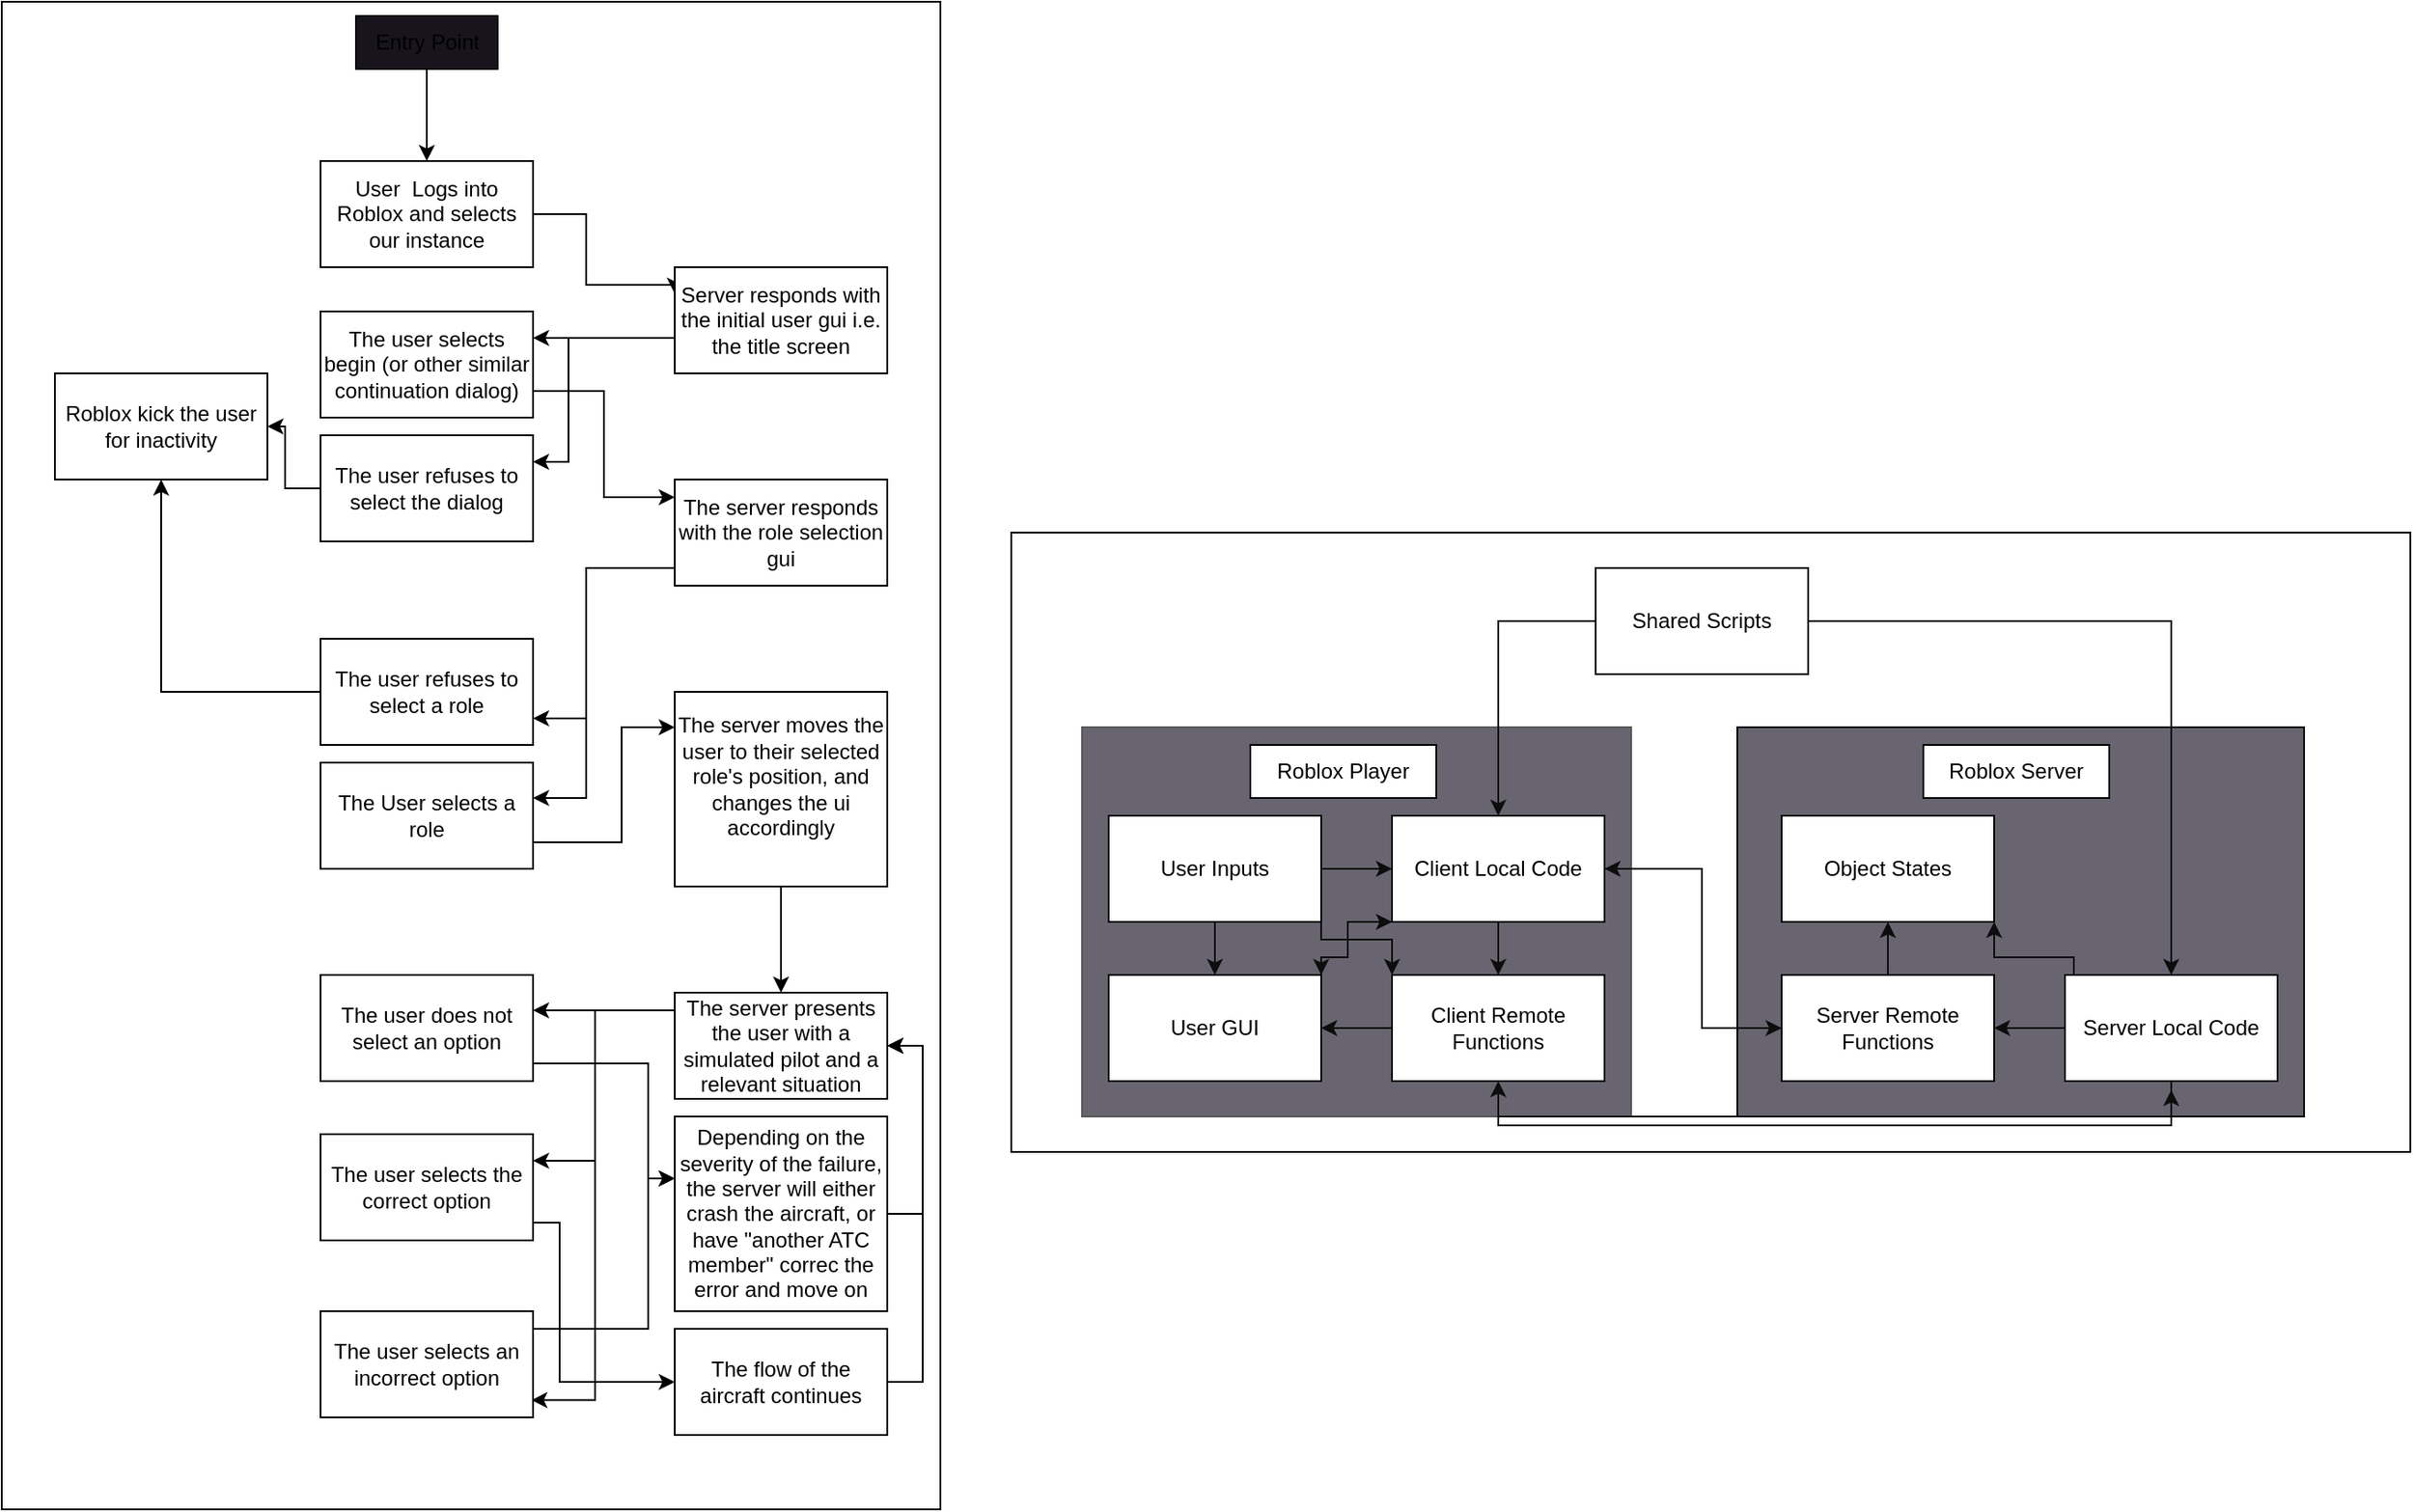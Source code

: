 <mxfile version="24.7.17">
  <diagram name="Page-1" id="lG6WEHB_7xRlGKPb3DmZ">
    <mxGraphModel dx="1999" dy="1221" grid="1" gridSize="10" guides="1" tooltips="1" connect="1" arrows="1" fold="1" page="1" pageScale="1" pageWidth="850" pageHeight="1100" math="0" shadow="0">
      <root>
        <mxCell id="0" />
        <mxCell id="1" parent="0" />
        <mxCell id="mxJHPH-Ib5QceBobgP4E-2" value="" style="whiteSpace=wrap;html=1;fillColor=#FFFFFF;" vertex="1" parent="1">
          <mxGeometry x="550" y="310" width="790" height="350" as="geometry" />
        </mxCell>
        <mxCell id="mxJHPH-Ib5QceBobgP4E-6" value="" style="whiteSpace=wrap;html=1;fillColor=#686570;" vertex="1" parent="1">
          <mxGeometry x="960" y="420" width="320" height="220" as="geometry" />
        </mxCell>
        <mxCell id="mxJHPH-Ib5QceBobgP4E-7" value="" style="whiteSpace=wrap;html=1;strokeColor=#575757;fillColor=#686570;" vertex="1" parent="1">
          <mxGeometry x="590" y="420" width="310" height="220" as="geometry" />
        </mxCell>
        <mxCell id="mxJHPH-Ib5QceBobgP4E-1" value="" style="whiteSpace=wrap;html=1;fillColor=#FFFFFF;" vertex="1" parent="1">
          <mxGeometry x="-20" y="10" width="530" height="852" as="geometry" />
        </mxCell>
        <mxCell id="42OGbhjtQh606L3HK4yZ-1" style="edgeStyle=orthogonalEdgeStyle;rounded=0;orthogonalLoop=1;jettySize=auto;html=1;entryX=0;entryY=0.25;entryDx=0;entryDy=0;strokeColor=#000000;" parent="1" source="42OGbhjtQh606L3HK4yZ-2" target="42OGbhjtQh606L3HK4yZ-5" edge="1">
          <mxGeometry relative="1" as="geometry">
            <mxPoint x="330" y="180" as="targetPoint" />
            <Array as="points">
              <mxPoint x="310" y="130" />
              <mxPoint x="310" y="170" />
              <mxPoint x="360" y="170" />
            </Array>
          </mxGeometry>
        </mxCell>
        <mxCell id="42OGbhjtQh606L3HK4yZ-2" value="User&amp;nbsp; Logs into Roblox and selects our instance" style="rounded=0;whiteSpace=wrap;html=1;" parent="1" vertex="1">
          <mxGeometry x="160" y="100" width="120" height="60" as="geometry" />
        </mxCell>
        <mxCell id="42OGbhjtQh606L3HK4yZ-3" style="edgeStyle=orthogonalEdgeStyle;rounded=0;orthogonalLoop=1;jettySize=auto;html=1;entryX=1;entryY=0.25;entryDx=0;entryDy=0;strokeColor=#000000;" parent="1" source="42OGbhjtQh606L3HK4yZ-5" target="42OGbhjtQh606L3HK4yZ-7" edge="1">
          <mxGeometry relative="1" as="geometry">
            <mxPoint x="300" y="210" as="targetPoint" />
            <Array as="points">
              <mxPoint x="330" y="200" />
              <mxPoint x="330" y="200" />
            </Array>
          </mxGeometry>
        </mxCell>
        <mxCell id="42OGbhjtQh606L3HK4yZ-4" style="edgeStyle=orthogonalEdgeStyle;rounded=0;orthogonalLoop=1;jettySize=auto;html=1;entryX=1;entryY=0.25;entryDx=0;entryDy=0;strokeColor=#000000;" parent="1" source="42OGbhjtQh606L3HK4yZ-5" target="42OGbhjtQh606L3HK4yZ-25" edge="1">
          <mxGeometry relative="1" as="geometry">
            <Array as="points">
              <mxPoint x="300" y="200" />
              <mxPoint x="300" y="270" />
            </Array>
          </mxGeometry>
        </mxCell>
        <mxCell id="42OGbhjtQh606L3HK4yZ-5" value="Server responds with the initial user gui i.e. the title screen" style="rounded=0;whiteSpace=wrap;html=1;" parent="1" vertex="1">
          <mxGeometry x="360" y="160" width="120" height="60" as="geometry" />
        </mxCell>
        <mxCell id="42OGbhjtQh606L3HK4yZ-6" style="edgeStyle=orthogonalEdgeStyle;rounded=0;orthogonalLoop=1;jettySize=auto;html=1;exitX=1;exitY=0.75;exitDx=0;exitDy=0;strokeColor=#000000;" parent="1" source="42OGbhjtQh606L3HK4yZ-7" target="42OGbhjtQh606L3HK4yZ-10" edge="1">
          <mxGeometry relative="1" as="geometry">
            <mxPoint x="330" y="270" as="targetPoint" />
            <Array as="points">
              <mxPoint x="320" y="230" />
              <mxPoint x="320" y="290" />
            </Array>
          </mxGeometry>
        </mxCell>
        <mxCell id="42OGbhjtQh606L3HK4yZ-7" value="The user selects begin (or other similar continuation dialog)" style="rounded=0;whiteSpace=wrap;html=1;" parent="1" vertex="1">
          <mxGeometry x="160" y="185" width="120" height="60" as="geometry" />
        </mxCell>
        <mxCell id="42OGbhjtQh606L3HK4yZ-8" style="edgeStyle=orthogonalEdgeStyle;rounded=0;orthogonalLoop=1;jettySize=auto;html=1;strokeColor=#000000;" parent="1" source="42OGbhjtQh606L3HK4yZ-10" target="42OGbhjtQh606L3HK4yZ-12" edge="1">
          <mxGeometry relative="1" as="geometry">
            <mxPoint x="280" y="380" as="targetPoint" />
            <Array as="points">
              <mxPoint x="310" y="330" />
              <mxPoint x="310" y="460" />
            </Array>
          </mxGeometry>
        </mxCell>
        <mxCell id="42OGbhjtQh606L3HK4yZ-9" style="edgeStyle=orthogonalEdgeStyle;rounded=0;orthogonalLoop=1;jettySize=auto;html=1;entryX=1;entryY=0.75;entryDx=0;entryDy=0;strokeColor=#000000;" parent="1" source="42OGbhjtQh606L3HK4yZ-10" target="42OGbhjtQh606L3HK4yZ-27" edge="1">
          <mxGeometry relative="1" as="geometry">
            <Array as="points">
              <mxPoint x="310" y="330" />
              <mxPoint x="310" y="415" />
            </Array>
          </mxGeometry>
        </mxCell>
        <mxCell id="42OGbhjtQh606L3HK4yZ-10" value="The server responds with the role selection gui" style="rounded=0;whiteSpace=wrap;html=1;" parent="1" vertex="1">
          <mxGeometry x="360" y="280" width="120" height="60" as="geometry" />
        </mxCell>
        <mxCell id="42OGbhjtQh606L3HK4yZ-11" style="edgeStyle=orthogonalEdgeStyle;rounded=0;orthogonalLoop=1;jettySize=auto;html=1;exitX=1;exitY=0.75;exitDx=0;exitDy=0;strokeColor=#000000;" parent="1" source="42OGbhjtQh606L3HK4yZ-12" target="42OGbhjtQh606L3HK4yZ-14" edge="1">
          <mxGeometry relative="1" as="geometry">
            <mxPoint x="350" y="420" as="targetPoint" />
            <Array as="points">
              <mxPoint x="330" y="485" />
              <mxPoint x="330" y="420" />
            </Array>
          </mxGeometry>
        </mxCell>
        <mxCell id="42OGbhjtQh606L3HK4yZ-12" value="The User selects a role" style="rounded=0;whiteSpace=wrap;html=1;" parent="1" vertex="1">
          <mxGeometry x="160" y="440" width="120" height="60" as="geometry" />
        </mxCell>
        <mxCell id="42OGbhjtQh606L3HK4yZ-13" style="edgeStyle=orthogonalEdgeStyle;rounded=0;orthogonalLoop=1;jettySize=auto;html=1;entryX=0.5;entryY=0;entryDx=0;entryDy=0;strokeColor=#000000;" parent="1" source="42OGbhjtQh606L3HK4yZ-14" target="42OGbhjtQh606L3HK4yZ-18" edge="1">
          <mxGeometry relative="1" as="geometry" />
        </mxCell>
        <mxCell id="42OGbhjtQh606L3HK4yZ-14" value="&lt;div&gt;The server moves the user to their selected role&#39;s position, and changes the ui accordingly&lt;/div&gt;&lt;div&gt;&lt;br&gt;&lt;/div&gt;" style="rounded=0;whiteSpace=wrap;html=1;" parent="1" vertex="1">
          <mxGeometry x="360" y="400" width="120" height="110" as="geometry" />
        </mxCell>
        <mxCell id="42OGbhjtQh606L3HK4yZ-15" style="edgeStyle=orthogonalEdgeStyle;rounded=0;orthogonalLoop=1;jettySize=auto;html=1;exitX=0;exitY=0.5;exitDx=0;exitDy=0;entryX=1;entryY=0.25;entryDx=0;entryDy=0;strokeColor=#000000;" parent="1" source="42OGbhjtQh606L3HK4yZ-18" target="42OGbhjtQh606L3HK4yZ-20" edge="1">
          <mxGeometry relative="1" as="geometry">
            <Array as="points">
              <mxPoint x="360" y="580" />
              <mxPoint x="315" y="580" />
              <mxPoint x="315" y="665" />
            </Array>
          </mxGeometry>
        </mxCell>
        <mxCell id="42OGbhjtQh606L3HK4yZ-16" style="edgeStyle=orthogonalEdgeStyle;rounded=0;orthogonalLoop=1;jettySize=auto;html=1;exitX=0;exitY=0.5;exitDx=0;exitDy=0;entryX=0.992;entryY=0.838;entryDx=0;entryDy=0;entryPerimeter=0;strokeColor=#000000;" parent="1" source="42OGbhjtQh606L3HK4yZ-18" target="42OGbhjtQh606L3HK4yZ-22" edge="1">
          <mxGeometry relative="1" as="geometry">
            <Array as="points">
              <mxPoint x="360" y="580" />
              <mxPoint x="315" y="580" />
              <mxPoint x="315" y="800" />
            </Array>
          </mxGeometry>
        </mxCell>
        <mxCell id="42OGbhjtQh606L3HK4yZ-17" style="edgeStyle=orthogonalEdgeStyle;rounded=0;orthogonalLoop=1;jettySize=auto;html=1;strokeColor=#000000;" parent="1" source="42OGbhjtQh606L3HK4yZ-18" target="42OGbhjtQh606L3HK4yZ-29" edge="1">
          <mxGeometry relative="1" as="geometry">
            <Array as="points">
              <mxPoint x="315" y="580" />
              <mxPoint x="315" y="580" />
            </Array>
          </mxGeometry>
        </mxCell>
        <mxCell id="42OGbhjtQh606L3HK4yZ-18" value="The server presents the user with a simulated pilot and a relevant situation" style="rounded=0;whiteSpace=wrap;html=1;" parent="1" vertex="1">
          <mxGeometry x="360" y="570" width="120" height="60" as="geometry" />
        </mxCell>
        <mxCell id="42OGbhjtQh606L3HK4yZ-19" style="edgeStyle=orthogonalEdgeStyle;rounded=0;orthogonalLoop=1;jettySize=auto;html=1;entryX=0;entryY=0.5;entryDx=0;entryDy=0;strokeColor=#000000;" parent="1" source="42OGbhjtQh606L3HK4yZ-20" target="42OGbhjtQh606L3HK4yZ-33" edge="1">
          <mxGeometry relative="1" as="geometry">
            <Array as="points">
              <mxPoint x="295" y="700" />
              <mxPoint x="295" y="790" />
            </Array>
          </mxGeometry>
        </mxCell>
        <mxCell id="42OGbhjtQh606L3HK4yZ-20" value="The user selects the correct option" style="rounded=0;whiteSpace=wrap;html=1;" parent="1" vertex="1">
          <mxGeometry x="160" y="650" width="120" height="60" as="geometry" />
        </mxCell>
        <mxCell id="42OGbhjtQh606L3HK4yZ-21" style="edgeStyle=orthogonalEdgeStyle;rounded=0;orthogonalLoop=1;jettySize=auto;html=1;strokeColor=#000000;" parent="1" source="42OGbhjtQh606L3HK4yZ-22" target="42OGbhjtQh606L3HK4yZ-31" edge="1">
          <mxGeometry relative="1" as="geometry">
            <Array as="points">
              <mxPoint x="345" y="760" />
              <mxPoint x="345" y="675" />
            </Array>
          </mxGeometry>
        </mxCell>
        <mxCell id="42OGbhjtQh606L3HK4yZ-22" value="&lt;div&gt;The user selects an incorrect option&lt;/div&gt;" style="rounded=0;whiteSpace=wrap;html=1;" parent="1" vertex="1">
          <mxGeometry x="160" y="750" width="120" height="60" as="geometry" />
        </mxCell>
        <mxCell id="42OGbhjtQh606L3HK4yZ-23" value="Roblox kick the user for inactivity" style="rounded=0;whiteSpace=wrap;html=1;" parent="1" vertex="1">
          <mxGeometry x="10" y="220" width="120" height="60" as="geometry" />
        </mxCell>
        <mxCell id="42OGbhjtQh606L3HK4yZ-24" style="edgeStyle=orthogonalEdgeStyle;rounded=0;orthogonalLoop=1;jettySize=auto;html=1;entryX=1;entryY=0.5;entryDx=0;entryDy=0;strokeColor=#000000;" parent="1" source="42OGbhjtQh606L3HK4yZ-25" target="42OGbhjtQh606L3HK4yZ-23" edge="1">
          <mxGeometry relative="1" as="geometry" />
        </mxCell>
        <mxCell id="42OGbhjtQh606L3HK4yZ-25" value="The user refuses to select the dialog" style="rounded=0;whiteSpace=wrap;html=1;" parent="1" vertex="1">
          <mxGeometry x="160" y="255" width="120" height="60" as="geometry" />
        </mxCell>
        <mxCell id="42OGbhjtQh606L3HK4yZ-26" style="edgeStyle=orthogonalEdgeStyle;rounded=0;orthogonalLoop=1;jettySize=auto;html=1;entryX=0.5;entryY=1;entryDx=0;entryDy=0;strokeColor=#000000;" parent="1" source="42OGbhjtQh606L3HK4yZ-27" target="42OGbhjtQh606L3HK4yZ-23" edge="1">
          <mxGeometry relative="1" as="geometry" />
        </mxCell>
        <mxCell id="42OGbhjtQh606L3HK4yZ-27" value="The user refuses to select a role" style="rounded=0;whiteSpace=wrap;html=1;" parent="1" vertex="1">
          <mxGeometry x="160" y="370" width="120" height="60" as="geometry" />
        </mxCell>
        <mxCell id="42OGbhjtQh606L3HK4yZ-28" style="edgeStyle=orthogonalEdgeStyle;rounded=0;orthogonalLoop=1;jettySize=auto;html=1;strokeColor=#000000;" parent="1" source="42OGbhjtQh606L3HK4yZ-29" target="42OGbhjtQh606L3HK4yZ-31" edge="1">
          <mxGeometry relative="1" as="geometry">
            <Array as="points">
              <mxPoint x="345" y="610" />
              <mxPoint x="345" y="675" />
            </Array>
          </mxGeometry>
        </mxCell>
        <mxCell id="42OGbhjtQh606L3HK4yZ-29" value="The user does not select an option" style="rounded=0;whiteSpace=wrap;html=1;" parent="1" vertex="1">
          <mxGeometry x="160" y="560" width="120" height="60" as="geometry" />
        </mxCell>
        <mxCell id="42OGbhjtQh606L3HK4yZ-30" style="edgeStyle=orthogonalEdgeStyle;rounded=0;orthogonalLoop=1;jettySize=auto;html=1;entryX=1;entryY=0.5;entryDx=0;entryDy=0;strokeColor=#000000;" parent="1" source="42OGbhjtQh606L3HK4yZ-31" target="42OGbhjtQh606L3HK4yZ-18" edge="1">
          <mxGeometry relative="1" as="geometry">
            <Array as="points">
              <mxPoint x="500" y="695" />
              <mxPoint x="500" y="600" />
            </Array>
          </mxGeometry>
        </mxCell>
        <mxCell id="42OGbhjtQh606L3HK4yZ-31" value="Depending on the severity of the failure, the server will either crash the aircraft, or have &quot;another ATC member&quot; correc the error and move on" style="rounded=0;whiteSpace=wrap;html=1;" parent="1" vertex="1">
          <mxGeometry x="360" y="640" width="120" height="110" as="geometry" />
        </mxCell>
        <mxCell id="42OGbhjtQh606L3HK4yZ-32" style="edgeStyle=orthogonalEdgeStyle;rounded=0;orthogonalLoop=1;jettySize=auto;html=1;entryX=1;entryY=0.5;entryDx=0;entryDy=0;strokeColor=#000000;" parent="1" source="42OGbhjtQh606L3HK4yZ-33" target="42OGbhjtQh606L3HK4yZ-18" edge="1">
          <mxGeometry relative="1" as="geometry">
            <Array as="points">
              <mxPoint x="500" y="790" />
              <mxPoint x="500" y="600" />
            </Array>
          </mxGeometry>
        </mxCell>
        <mxCell id="42OGbhjtQh606L3HK4yZ-33" value="The flow of the aircraft continues" style="rounded=0;whiteSpace=wrap;html=1;" parent="1" vertex="1">
          <mxGeometry x="360" y="760" width="120" height="60" as="geometry" />
        </mxCell>
        <mxCell id="42OGbhjtQh606L3HK4yZ-34" value="" style="endArrow=classic;html=1;rounded=0;entryX=0.5;entryY=0;entryDx=0;entryDy=0;strokeColor=#000000;" parent="1" source="42OGbhjtQh606L3HK4yZ-35" target="42OGbhjtQh606L3HK4yZ-2" edge="1">
          <mxGeometry width="50" height="50" relative="1" as="geometry">
            <mxPoint x="220" y="60" as="sourcePoint" />
            <mxPoint x="590" y="400" as="targetPoint" />
          </mxGeometry>
        </mxCell>
        <mxCell id="42OGbhjtQh606L3HK4yZ-35" value="Entry Point" style="text;html=1;align=center;verticalAlign=middle;resizable=0;points=[];autosize=1;strokeColor=#000000;fillColor=#18141d;" parent="1" vertex="1">
          <mxGeometry x="180" y="18" width="80" height="30" as="geometry" />
        </mxCell>
        <mxCell id="42OGbhjtQh606L3HK4yZ-37" style="edgeStyle=orthogonalEdgeStyle;rounded=0;orthogonalLoop=1;jettySize=auto;html=1;entryX=0;entryY=0.5;entryDx=0;entryDy=0;strokeColor=#0D0D0D;" parent="1" source="42OGbhjtQh606L3HK4yZ-40" target="42OGbhjtQh606L3HK4yZ-43" edge="1">
          <mxGeometry relative="1" as="geometry" />
        </mxCell>
        <mxCell id="42OGbhjtQh606L3HK4yZ-38" style="edgeStyle=orthogonalEdgeStyle;rounded=0;orthogonalLoop=1;jettySize=auto;html=1;entryX=0;entryY=0;entryDx=0;entryDy=0;exitX=1;exitY=1;exitDx=0;exitDy=0;strokeColor=#0D0D0D;" parent="1" source="42OGbhjtQh606L3HK4yZ-40" target="42OGbhjtQh606L3HK4yZ-47" edge="1">
          <mxGeometry relative="1" as="geometry">
            <Array as="points">
              <mxPoint x="725" y="540" />
              <mxPoint x="765" y="540" />
            </Array>
          </mxGeometry>
        </mxCell>
        <mxCell id="42OGbhjtQh606L3HK4yZ-39" style="edgeStyle=orthogonalEdgeStyle;rounded=0;orthogonalLoop=1;jettySize=auto;html=1;entryX=0.5;entryY=0;entryDx=0;entryDy=0;strokeColor=#0D0D0D;" parent="1" source="42OGbhjtQh606L3HK4yZ-40" target="42OGbhjtQh606L3HK4yZ-45" edge="1">
          <mxGeometry relative="1" as="geometry" />
        </mxCell>
        <mxCell id="42OGbhjtQh606L3HK4yZ-40" value="User Inputs" style="rounded=0;whiteSpace=wrap;html=1;" parent="1" vertex="1">
          <mxGeometry x="605" y="470" width="120" height="60" as="geometry" />
        </mxCell>
        <mxCell id="42OGbhjtQh606L3HK4yZ-41" style="edgeStyle=orthogonalEdgeStyle;rounded=0;orthogonalLoop=1;jettySize=auto;html=1;entryX=1;entryY=0;entryDx=0;entryDy=0;exitX=0;exitY=1;exitDx=0;exitDy=0;strokeColor=#0D0D0D;" parent="1" source="42OGbhjtQh606L3HK4yZ-43" target="42OGbhjtQh606L3HK4yZ-45" edge="1">
          <mxGeometry relative="1" as="geometry">
            <Array as="points">
              <mxPoint x="740" y="530" />
              <mxPoint x="740" y="550" />
              <mxPoint x="725" y="550" />
            </Array>
          </mxGeometry>
        </mxCell>
        <mxCell id="42OGbhjtQh606L3HK4yZ-42" style="edgeStyle=orthogonalEdgeStyle;rounded=0;orthogonalLoop=1;jettySize=auto;html=1;entryX=0.5;entryY=0;entryDx=0;entryDy=0;strokeColor=#0D0D0D;" parent="1" source="42OGbhjtQh606L3HK4yZ-43" target="42OGbhjtQh606L3HK4yZ-47" edge="1">
          <mxGeometry relative="1" as="geometry" />
        </mxCell>
        <mxCell id="42OGbhjtQh606L3HK4yZ-43" value="Client Local Code" style="rounded=0;whiteSpace=wrap;html=1;" parent="1" vertex="1">
          <mxGeometry x="765" y="470" width="120" height="60" as="geometry" />
        </mxCell>
        <mxCell id="42OGbhjtQh606L3HK4yZ-44" style="edgeStyle=orthogonalEdgeStyle;rounded=0;orthogonalLoop=1;jettySize=auto;html=1;entryX=0;entryY=1;entryDx=0;entryDy=0;exitX=1;exitY=0;exitDx=0;exitDy=0;strokeColor=#0D0D0D;" parent="1" source="42OGbhjtQh606L3HK4yZ-45" target="42OGbhjtQh606L3HK4yZ-43" edge="1">
          <mxGeometry relative="1" as="geometry">
            <Array as="points">
              <mxPoint x="725" y="550" />
              <mxPoint x="740" y="550" />
              <mxPoint x="740" y="530" />
            </Array>
          </mxGeometry>
        </mxCell>
        <mxCell id="42OGbhjtQh606L3HK4yZ-45" value="User GUI" style="rounded=0;whiteSpace=wrap;html=1;" parent="1" vertex="1">
          <mxGeometry x="605" y="560" width="120" height="60" as="geometry" />
        </mxCell>
        <mxCell id="42OGbhjtQh606L3HK4yZ-46" style="edgeStyle=orthogonalEdgeStyle;rounded=0;orthogonalLoop=1;jettySize=auto;html=1;entryX=1;entryY=0.5;entryDx=0;entryDy=0;strokeColor=#0D0D0D;" parent="1" source="42OGbhjtQh606L3HK4yZ-47" target="42OGbhjtQh606L3HK4yZ-45" edge="1">
          <mxGeometry relative="1" as="geometry" />
        </mxCell>
        <mxCell id="42OGbhjtQh606L3HK4yZ-47" value="Client Remote Functions" style="rounded=0;whiteSpace=wrap;html=1;" parent="1" vertex="1">
          <mxGeometry x="765" y="560" width="120" height="60" as="geometry" />
        </mxCell>
        <mxCell id="42OGbhjtQh606L3HK4yZ-48" value="Roblox Player" style="rounded=0;whiteSpace=wrap;html=1;" parent="1" vertex="1">
          <mxGeometry x="685" y="430" width="105" height="30" as="geometry" />
        </mxCell>
        <mxCell id="42OGbhjtQh606L3HK4yZ-50" value="Object States" style="rounded=0;whiteSpace=wrap;html=1;" parent="1" vertex="1">
          <mxGeometry x="985" y="470" width="120" height="60" as="geometry" />
        </mxCell>
        <mxCell id="42OGbhjtQh606L3HK4yZ-51" style="edgeStyle=orthogonalEdgeStyle;rounded=0;orthogonalLoop=1;jettySize=auto;html=1;entryX=1;entryY=0.5;entryDx=0;entryDy=0;strokeColor=#0D0D0D;" parent="1" source="42OGbhjtQh606L3HK4yZ-53" target="42OGbhjtQh606L3HK4yZ-43" edge="1">
          <mxGeometry relative="1" as="geometry">
            <Array as="points">
              <mxPoint x="940" y="590" />
              <mxPoint x="940" y="500" />
            </Array>
          </mxGeometry>
        </mxCell>
        <mxCell id="42OGbhjtQh606L3HK4yZ-52" style="edgeStyle=orthogonalEdgeStyle;rounded=0;orthogonalLoop=1;jettySize=auto;html=1;strokeColor=#0D0D0D;" parent="1" source="42OGbhjtQh606L3HK4yZ-53" target="42OGbhjtQh606L3HK4yZ-50" edge="1">
          <mxGeometry relative="1" as="geometry" />
        </mxCell>
        <mxCell id="42OGbhjtQh606L3HK4yZ-53" value="Server Remote Functions" style="rounded=0;whiteSpace=wrap;html=1;" parent="1" vertex="1">
          <mxGeometry x="985" y="560" width="120" height="60" as="geometry" />
        </mxCell>
        <mxCell id="42OGbhjtQh606L3HK4yZ-54" style="edgeStyle=orthogonalEdgeStyle;rounded=0;orthogonalLoop=1;jettySize=auto;html=1;entryX=0.5;entryY=1;entryDx=0;entryDy=0;strokeColor=#0D0D0D;" parent="1" source="42OGbhjtQh606L3HK4yZ-57" target="42OGbhjtQh606L3HK4yZ-47" edge="1">
          <mxGeometry relative="1" as="geometry">
            <Array as="points">
              <mxPoint x="1205" y="640" />
              <mxPoint x="825" y="640" />
            </Array>
          </mxGeometry>
        </mxCell>
        <mxCell id="42OGbhjtQh606L3HK4yZ-55" style="edgeStyle=orthogonalEdgeStyle;rounded=0;orthogonalLoop=1;jettySize=auto;html=1;entryX=1;entryY=1;entryDx=0;entryDy=0;strokeColor=#0D0D0D;" parent="1" source="42OGbhjtQh606L3HK4yZ-57" target="42OGbhjtQh606L3HK4yZ-50" edge="1">
          <mxGeometry relative="1" as="geometry">
            <Array as="points">
              <mxPoint x="1150" y="550" />
              <mxPoint x="1105" y="550" />
            </Array>
          </mxGeometry>
        </mxCell>
        <mxCell id="42OGbhjtQh606L3HK4yZ-56" style="edgeStyle=orthogonalEdgeStyle;rounded=0;orthogonalLoop=1;jettySize=auto;html=1;strokeColor=#0D0D0D;" parent="1" source="42OGbhjtQh606L3HK4yZ-57" target="42OGbhjtQh606L3HK4yZ-53" edge="1">
          <mxGeometry relative="1" as="geometry" />
        </mxCell>
        <mxCell id="42OGbhjtQh606L3HK4yZ-57" value="Server Local Code" style="rounded=0;whiteSpace=wrap;html=1;" parent="1" vertex="1">
          <mxGeometry x="1145" y="560" width="120" height="60" as="geometry" />
        </mxCell>
        <mxCell id="42OGbhjtQh606L3HK4yZ-58" value="&lt;div&gt;Roblox Server&lt;/div&gt;" style="rounded=0;whiteSpace=wrap;html=1;" parent="1" vertex="1">
          <mxGeometry x="1065" y="430" width="105" height="30" as="geometry" />
        </mxCell>
        <mxCell id="42OGbhjtQh606L3HK4yZ-59" style="edgeStyle=orthogonalEdgeStyle;rounded=0;orthogonalLoop=1;jettySize=auto;html=1;entryX=0.5;entryY=1;entryDx=0;entryDy=0;strokeColor=#0D0D0D;" parent="1" edge="1">
          <mxGeometry relative="1" as="geometry">
            <Array as="points">
              <mxPoint x="825" y="645" />
              <mxPoint x="1205" y="645" />
            </Array>
            <mxPoint x="825" y="625.0" as="sourcePoint" />
            <mxPoint x="1205" y="625.0" as="targetPoint" />
          </mxGeometry>
        </mxCell>
        <mxCell id="42OGbhjtQh606L3HK4yZ-60" style="edgeStyle=orthogonalEdgeStyle;rounded=0;orthogonalLoop=1;jettySize=auto;html=1;entryX=0;entryY=0.5;entryDx=0;entryDy=0;strokeColor=#0D0D0D;" parent="1" source="42OGbhjtQh606L3HK4yZ-43" target="42OGbhjtQh606L3HK4yZ-53" edge="1">
          <mxGeometry relative="1" as="geometry">
            <Array as="points">
              <mxPoint x="940" y="500" />
              <mxPoint x="940" y="590" />
            </Array>
          </mxGeometry>
        </mxCell>
        <mxCell id="42OGbhjtQh606L3HK4yZ-61" style="edgeStyle=orthogonalEdgeStyle;rounded=0;orthogonalLoop=1;jettySize=auto;html=1;entryX=0.5;entryY=0;entryDx=0;entryDy=0;strokeColor=#0D0D0D;" parent="1" source="42OGbhjtQh606L3HK4yZ-63" target="42OGbhjtQh606L3HK4yZ-43" edge="1">
          <mxGeometry relative="1" as="geometry">
            <Array as="points">
              <mxPoint x="825" y="360" />
            </Array>
          </mxGeometry>
        </mxCell>
        <mxCell id="42OGbhjtQh606L3HK4yZ-62" style="edgeStyle=orthogonalEdgeStyle;rounded=0;orthogonalLoop=1;jettySize=auto;html=1;entryX=0.5;entryY=0;entryDx=0;entryDy=0;strokeColor=#0D0D0D;" parent="1" source="42OGbhjtQh606L3HK4yZ-63" target="42OGbhjtQh606L3HK4yZ-57" edge="1">
          <mxGeometry relative="1" as="geometry" />
        </mxCell>
        <mxCell id="42OGbhjtQh606L3HK4yZ-63" value="&lt;div&gt;Shared Scripts&lt;/div&gt;" style="rounded=0;whiteSpace=wrap;html=1;" parent="1" vertex="1">
          <mxGeometry x="880" y="330" width="120" height="60" as="geometry" />
        </mxCell>
      </root>
    </mxGraphModel>
  </diagram>
</mxfile>
